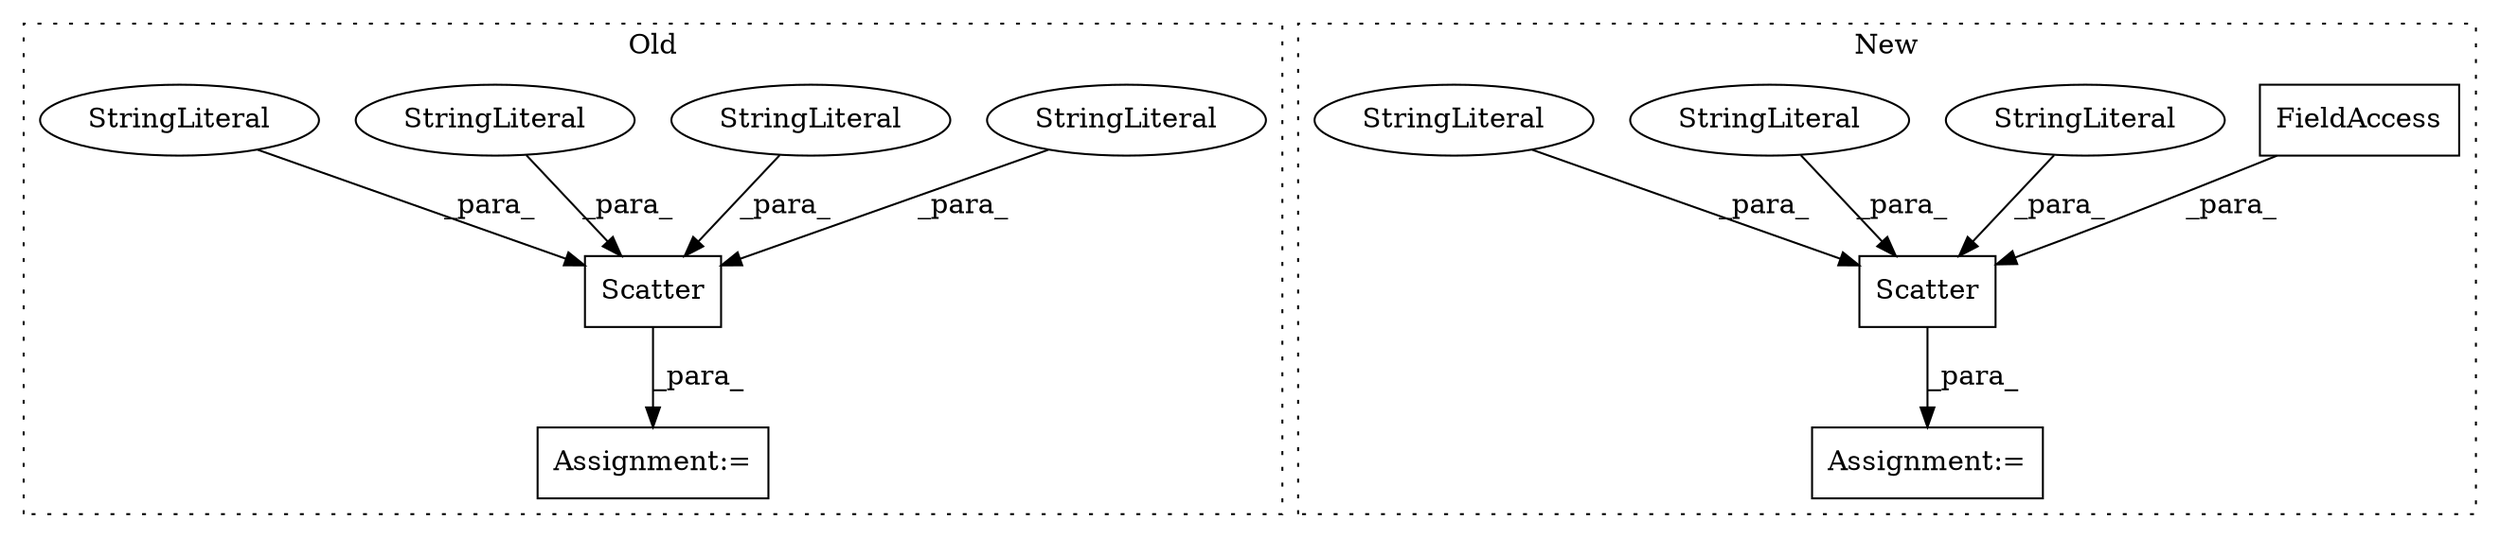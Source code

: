 digraph G {
subgraph cluster0 {
1 [label="Scatter" a="32" s="926,1034" l="8,1" shape="box"];
5 [label="Assignment:=" a="7" s="925" l="1" shape="box"];
7 [label="StringLiteral" a="45" s="991" l="18" shape="ellipse"];
9 [label="StringLiteral" a="45" s="943" l="4" shape="ellipse"];
10 [label="StringLiteral" a="45" s="948" l="8" shape="ellipse"];
12 [label="StringLiteral" a="45" s="957" l="33" shape="ellipse"];
label = "Old";
style="dotted";
}
subgraph cluster1 {
2 [label="Scatter" a="32" s="934,1105" l="8,1" shape="box"];
3 [label="FieldAccess" a="22" s="942" l="2" shape="box"];
4 [label="Assignment:=" a="7" s="933" l="1" shape="box"];
6 [label="StringLiteral" a="45" s="1014" l="18" shape="ellipse"];
8 [label="StringLiteral" a="45" s="945" l="5" shape="ellipse"];
11 [label="StringLiteral" a="45" s="1046" l="11" shape="ellipse"];
label = "New";
style="dotted";
}
1 -> 5 [label="_para_"];
2 -> 4 [label="_para_"];
3 -> 2 [label="_para_"];
6 -> 2 [label="_para_"];
7 -> 1 [label="_para_"];
8 -> 2 [label="_para_"];
9 -> 1 [label="_para_"];
10 -> 1 [label="_para_"];
11 -> 2 [label="_para_"];
12 -> 1 [label="_para_"];
}
